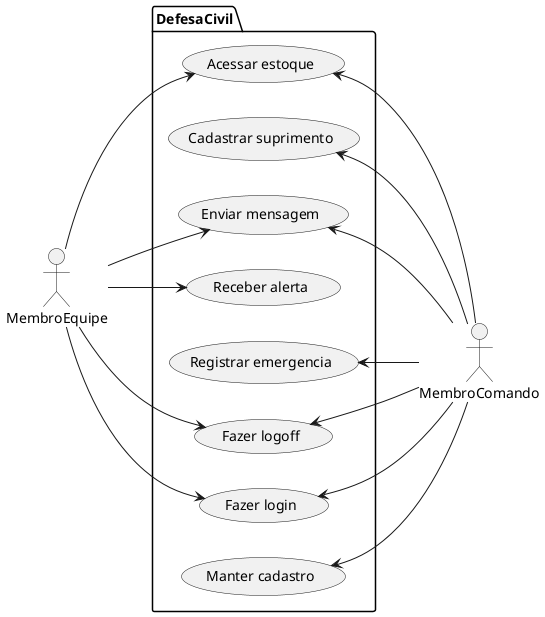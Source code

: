@startuml

left to right direction
package DefesaCivil {
    usecase "Acessar estoque" as acessarEstoque
    usecase "Cadastrar suprimento" as cadastrarSuprimento
    usecase "Enviar mensagem" as mensagem
    usecase "Receber alerta" as receberAlerta
    usecase "Registrar emergencia" as registrarEmergencia
    usecase "Fazer logoff" as fazerLogoff
    usecase "Fazer login" as fazerLogin
    usecase "Manter cadastro" as manterCadastro
}

:MembroEquipe: --> fazerLogin
:MembroEquipe: --> fazerLogoff
:MembroEquipe: --> receberAlerta
:MembroEquipe: --> acessarEstoque
:MembroEquipe: --> mensagem

registrarEmergencia <-- :MembroComando: 
fazerLogin <-- :MembroComando: 
fazerLogoff <-- :MembroComando: 
acessarEstoque <-- :MembroComando: 
cadastrarSuprimento <-- :MembroComando: 
manterCadastro <-- :MembroComando: 
mensagem <-- :MembroComando: 

@enduml

